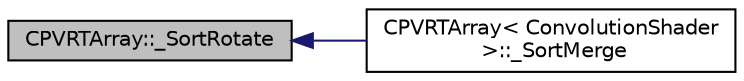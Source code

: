 digraph "CPVRTArray::_SortRotate"
{
  edge [fontname="Helvetica",fontsize="10",labelfontname="Helvetica",labelfontsize="10"];
  node [fontname="Helvetica",fontsize="10",shape=record];
  rankdir="LR";
  Node1 [label="CPVRTArray::_SortRotate",height=0.2,width=0.4,color="black", fillcolor="grey75", style="filled", fontcolor="black"];
  Node1 -> Node2 [dir="back",color="midnightblue",fontsize="10",style="solid",fontname="Helvetica"];
  Node2 [label="CPVRTArray\< ConvolutionShader\l \>::_SortMerge",height=0.2,width=0.4,color="black", fillcolor="white", style="filled",URL="$class_c_p_v_r_t_array.html#a948f329ea4ea544a65f4e2fac59bfef1",tooltip="Internal sort algorithm - in-place merge method. "];
}
